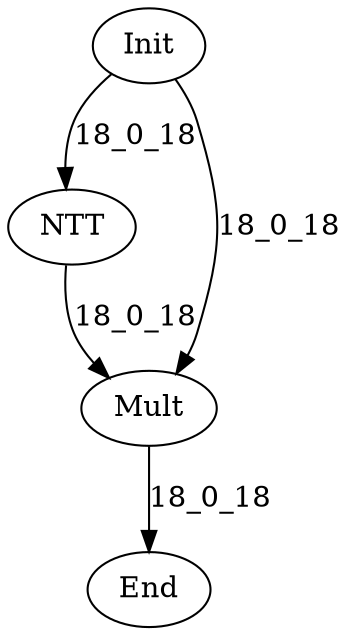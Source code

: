 digraph G {
Init[label="Init"];
End[label="End"];
NTT[label="NTT"];
Mult[label="Mult"];
Init -> NTT[label="18_0_18"];
NTT -> Mult[label="18_0_18"];
Init -> Mult[label="18_0_18"];
Mult -> End[label="18_0_18"];
}